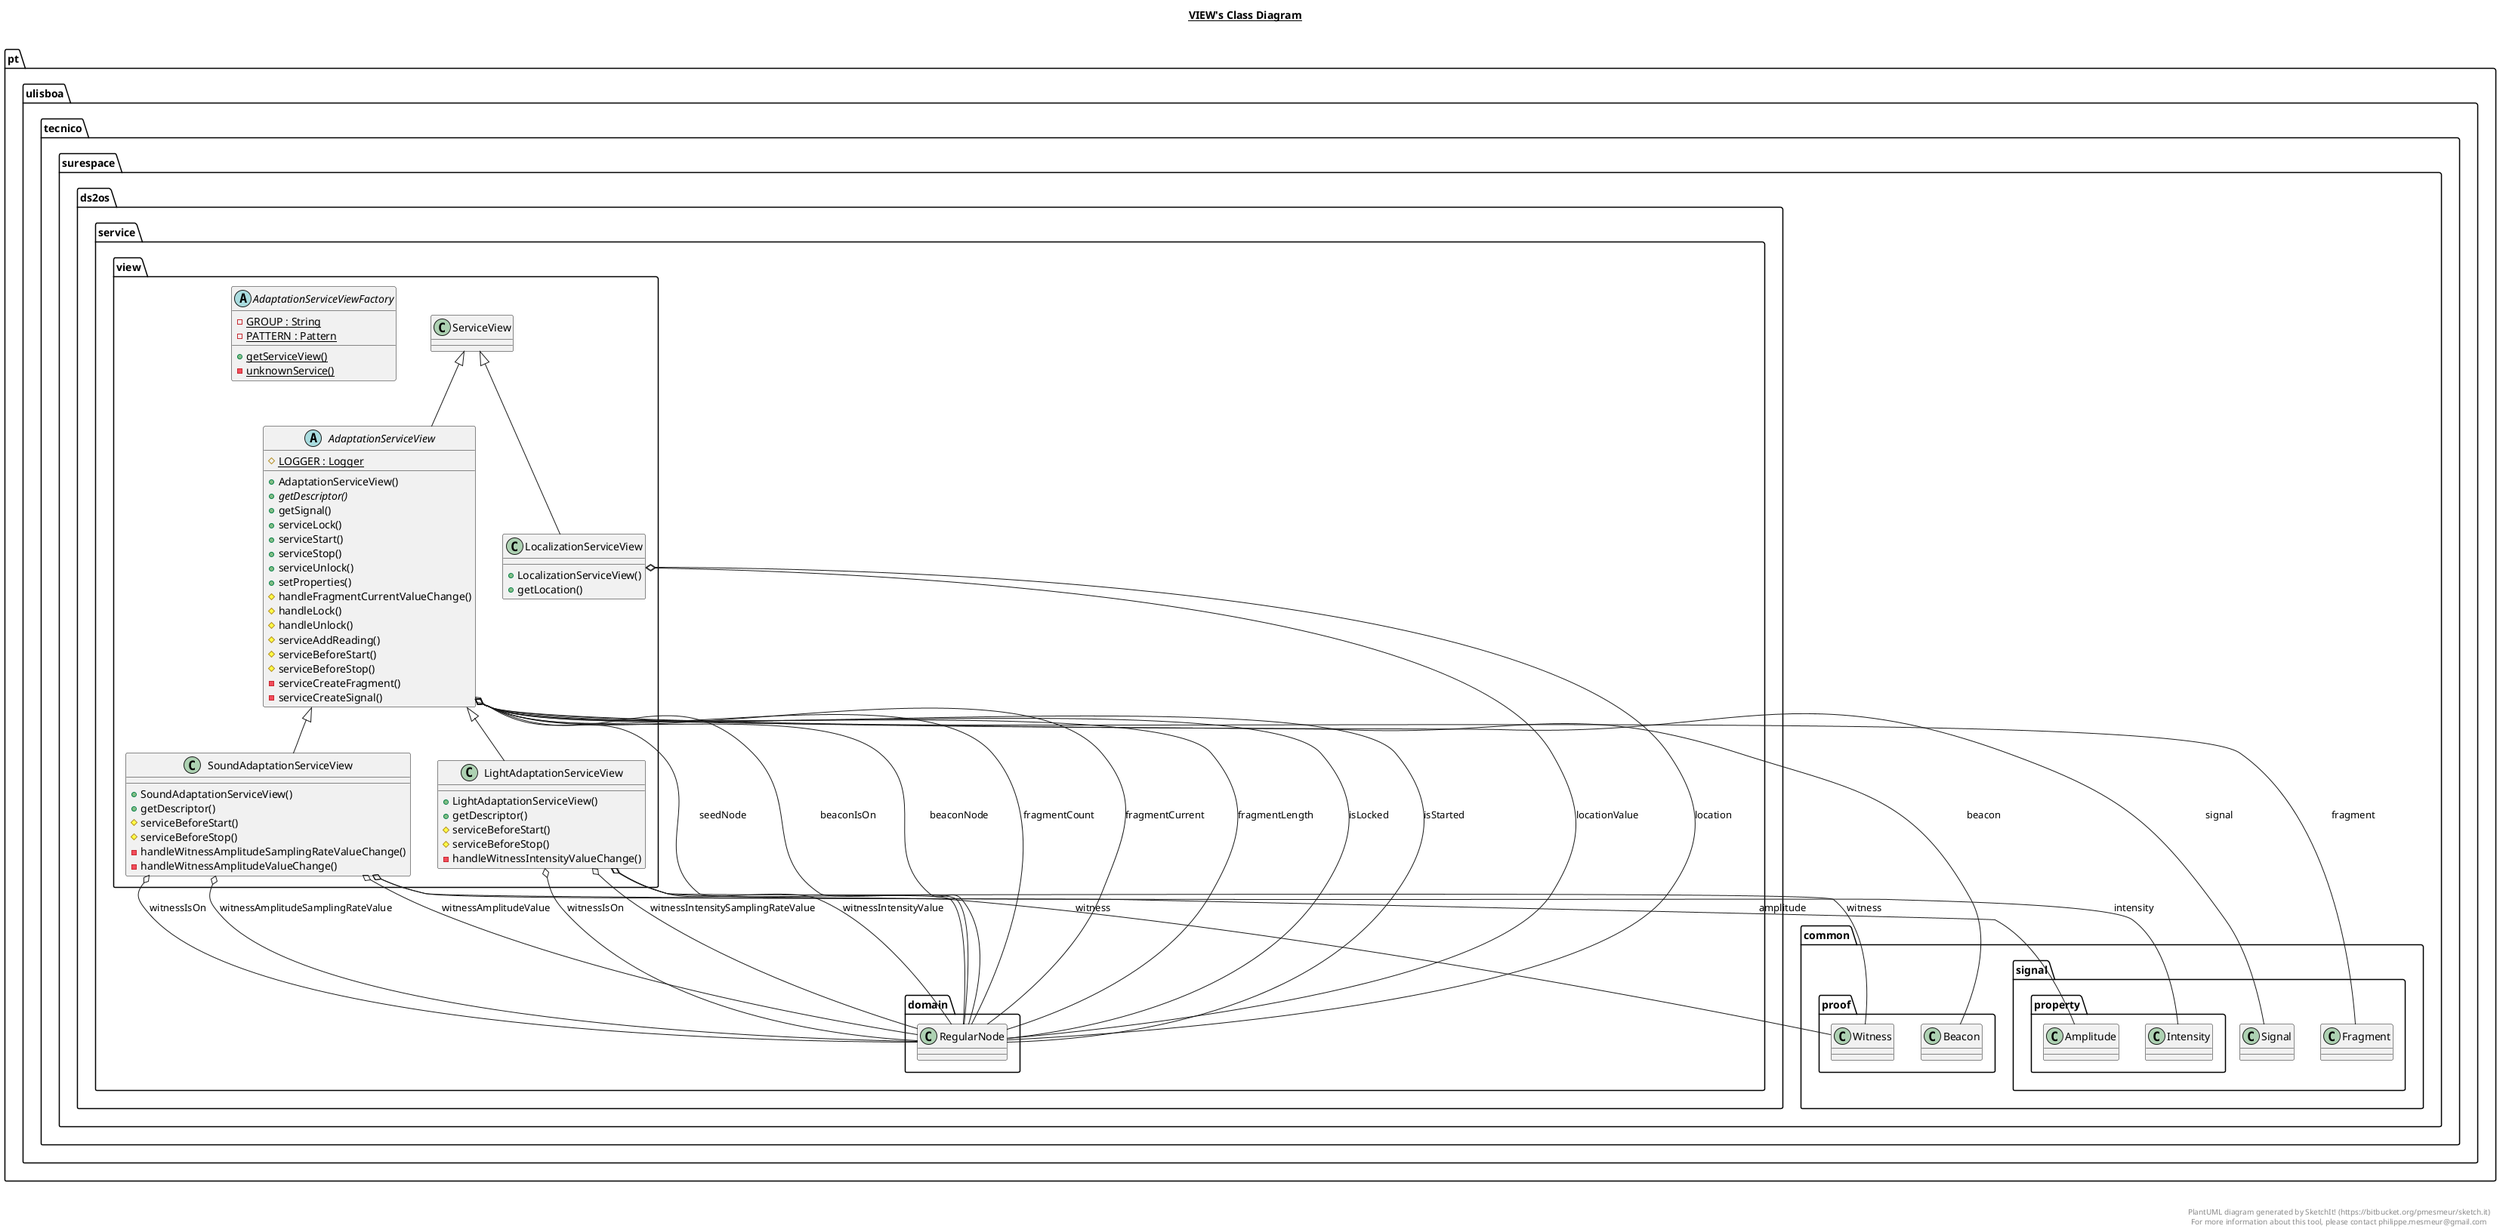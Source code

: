 @startuml

title __VIEW's Class Diagram__\n

  namespace pt.ulisboa.tecnico.surespace.ds2os.service {
    namespace view {
      abstract class pt.ulisboa.tecnico.surespace.ds2os.service.view.AdaptationServiceView {
          {static} # LOGGER : Logger
          + AdaptationServiceView()
          {abstract} + getDescriptor()
          + getSignal()
          + serviceLock()
          + serviceStart()
          + serviceStop()
          + serviceUnlock()
          + setProperties()
          # handleFragmentCurrentValueChange()
          # handleLock()
          # handleUnlock()
          # serviceAddReading()
          # serviceBeforeStart()
          # serviceBeforeStop()
          - serviceCreateFragment()
          - serviceCreateSignal()
      }
    }
  }
  

  namespace pt.ulisboa.tecnico.surespace.ds2os.service {
    namespace view {
      abstract class pt.ulisboa.tecnico.surespace.ds2os.service.view.AdaptationServiceViewFactory {
          {static} - GROUP : String
          {static} - PATTERN : Pattern
          {static} + getServiceView()
          {static} - unknownService()
      }
    }
  }
  

  namespace pt.ulisboa.tecnico.surespace.ds2os.service {
    namespace view {
      class pt.ulisboa.tecnico.surespace.ds2os.service.view.LightAdaptationServiceView {
          + LightAdaptationServiceView()
          + getDescriptor()
          # serviceBeforeStart()
          # serviceBeforeStop()
          - handleWitnessIntensityValueChange()
      }
    }
  }
  

  namespace pt.ulisboa.tecnico.surespace.ds2os.service {
    namespace view {
      class pt.ulisboa.tecnico.surespace.ds2os.service.view.LocalizationServiceView {
          + LocalizationServiceView()
          + getLocation()
      }
    }
  }
  

  namespace pt.ulisboa.tecnico.surespace.ds2os.service {
    namespace view {
      class pt.ulisboa.tecnico.surespace.ds2os.service.view.SoundAdaptationServiceView {
          + SoundAdaptationServiceView()
          + getDescriptor()
          # serviceBeforeStart()
          # serviceBeforeStop()
          - handleWitnessAmplitudeSamplingRateValueChange()
          - handleWitnessAmplitudeValueChange()
      }
    }
  }
  

  pt.ulisboa.tecnico.surespace.ds2os.service.view.AdaptationServiceView -up-|> pt.ulisboa.tecnico.surespace.ds2os.service.view.ServiceView
  pt.ulisboa.tecnico.surespace.ds2os.service.view.AdaptationServiceView o-- pt.ulisboa.tecnico.surespace.common.proof.Beacon : beacon
  pt.ulisboa.tecnico.surespace.ds2os.service.view.AdaptationServiceView o-- pt.ulisboa.tecnico.surespace.ds2os.service.domain.RegularNode : beaconIsOn
  pt.ulisboa.tecnico.surespace.ds2os.service.view.AdaptationServiceView o-- pt.ulisboa.tecnico.surespace.ds2os.service.domain.RegularNode : beaconNode
  pt.ulisboa.tecnico.surespace.ds2os.service.view.AdaptationServiceView o-- pt.ulisboa.tecnico.surespace.ds2os.service.domain.RegularNode : fragmentCount
  pt.ulisboa.tecnico.surespace.ds2os.service.view.AdaptationServiceView o-- pt.ulisboa.tecnico.surespace.ds2os.service.domain.RegularNode : fragmentCurrent
  pt.ulisboa.tecnico.surespace.ds2os.service.view.AdaptationServiceView o-- pt.ulisboa.tecnico.surespace.ds2os.service.domain.RegularNode : fragmentLength
  pt.ulisboa.tecnico.surespace.ds2os.service.view.AdaptationServiceView o-- pt.ulisboa.tecnico.surespace.ds2os.service.domain.RegularNode : isLocked
  pt.ulisboa.tecnico.surespace.ds2os.service.view.AdaptationServiceView o-- pt.ulisboa.tecnico.surespace.ds2os.service.domain.RegularNode : isStarted
  pt.ulisboa.tecnico.surespace.ds2os.service.view.AdaptationServiceView o-- pt.ulisboa.tecnico.surespace.ds2os.service.domain.RegularNode : seedNode
  pt.ulisboa.tecnico.surespace.ds2os.service.view.AdaptationServiceView o-- pt.ulisboa.tecnico.surespace.common.signal.Signal : signal
  pt.ulisboa.tecnico.surespace.ds2os.service.view.AdaptationServiceView o-- pt.ulisboa.tecnico.surespace.common.signal.Fragment : fragment
  pt.ulisboa.tecnico.surespace.ds2os.service.view.LightAdaptationServiceView -up-|> pt.ulisboa.tecnico.surespace.ds2os.service.view.AdaptationServiceView
  pt.ulisboa.tecnico.surespace.ds2os.service.view.LightAdaptationServiceView o-- pt.ulisboa.tecnico.surespace.common.signal.property.Intensity : intensity
  pt.ulisboa.tecnico.surespace.ds2os.service.view.LightAdaptationServiceView o-- pt.ulisboa.tecnico.surespace.common.proof.Witness : witness
  pt.ulisboa.tecnico.surespace.ds2os.service.view.LightAdaptationServiceView o-- pt.ulisboa.tecnico.surespace.ds2os.service.domain.RegularNode : witnessIntensitySamplingRateValue
  pt.ulisboa.tecnico.surespace.ds2os.service.view.LightAdaptationServiceView o-- pt.ulisboa.tecnico.surespace.ds2os.service.domain.RegularNode : witnessIntensityValue
  pt.ulisboa.tecnico.surespace.ds2os.service.view.LightAdaptationServiceView o-- pt.ulisboa.tecnico.surespace.ds2os.service.domain.RegularNode : witnessIsOn
  pt.ulisboa.tecnico.surespace.ds2os.service.view.LocalizationServiceView -up-|> pt.ulisboa.tecnico.surespace.ds2os.service.view.ServiceView
  pt.ulisboa.tecnico.surespace.ds2os.service.view.LocalizationServiceView o-- pt.ulisboa.tecnico.surespace.ds2os.service.domain.RegularNode : location
  pt.ulisboa.tecnico.surespace.ds2os.service.view.LocalizationServiceView o-- pt.ulisboa.tecnico.surespace.ds2os.service.domain.RegularNode : locationValue
  pt.ulisboa.tecnico.surespace.ds2os.service.view.SoundAdaptationServiceView -up-|> pt.ulisboa.tecnico.surespace.ds2os.service.view.AdaptationServiceView
  pt.ulisboa.tecnico.surespace.ds2os.service.view.SoundAdaptationServiceView o-- pt.ulisboa.tecnico.surespace.common.signal.property.Amplitude : amplitude
  pt.ulisboa.tecnico.surespace.ds2os.service.view.SoundAdaptationServiceView o-- pt.ulisboa.tecnico.surespace.common.proof.Witness : witness
  pt.ulisboa.tecnico.surespace.ds2os.service.view.SoundAdaptationServiceView o-- pt.ulisboa.tecnico.surespace.ds2os.service.domain.RegularNode : witnessAmplitudeSamplingRateValue
  pt.ulisboa.tecnico.surespace.ds2os.service.view.SoundAdaptationServiceView o-- pt.ulisboa.tecnico.surespace.ds2os.service.domain.RegularNode : witnessAmplitudeValue
  pt.ulisboa.tecnico.surespace.ds2os.service.view.SoundAdaptationServiceView o-- pt.ulisboa.tecnico.surespace.ds2os.service.domain.RegularNode : witnessIsOn


right footer


PlantUML diagram generated by SketchIt! (https://bitbucket.org/pmesmeur/sketch.it)
For more information about this tool, please contact philippe.mesmeur@gmail.com
endfooter

@enduml
